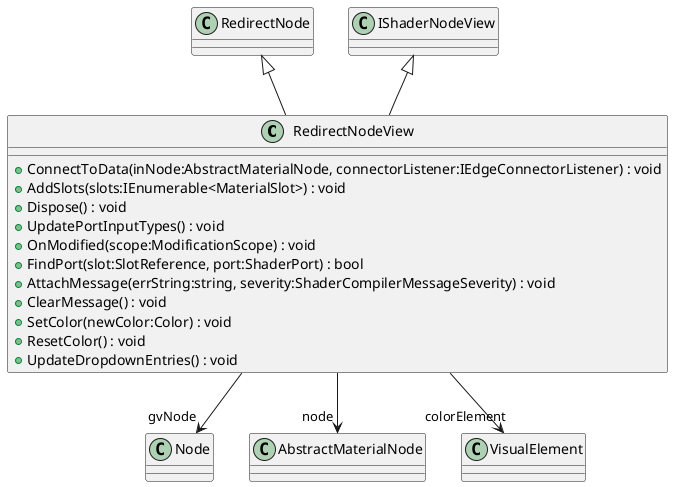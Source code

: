 @startuml
class RedirectNodeView {
    + ConnectToData(inNode:AbstractMaterialNode, connectorListener:IEdgeConnectorListener) : void
    + AddSlots(slots:IEnumerable<MaterialSlot>) : void
    + Dispose() : void
    + UpdatePortInputTypes() : void
    + OnModified(scope:ModificationScope) : void
    + FindPort(slot:SlotReference, port:ShaderPort) : bool
    + AttachMessage(errString:string, severity:ShaderCompilerMessageSeverity) : void
    + ClearMessage() : void
    + SetColor(newColor:Color) : void
    + ResetColor() : void
    + UpdateDropdownEntries() : void
}
RedirectNode <|-- RedirectNodeView
IShaderNodeView <|-- RedirectNodeView
RedirectNodeView --> "gvNode" Node
RedirectNodeView --> "node" AbstractMaterialNode
RedirectNodeView --> "colorElement" VisualElement
@enduml
